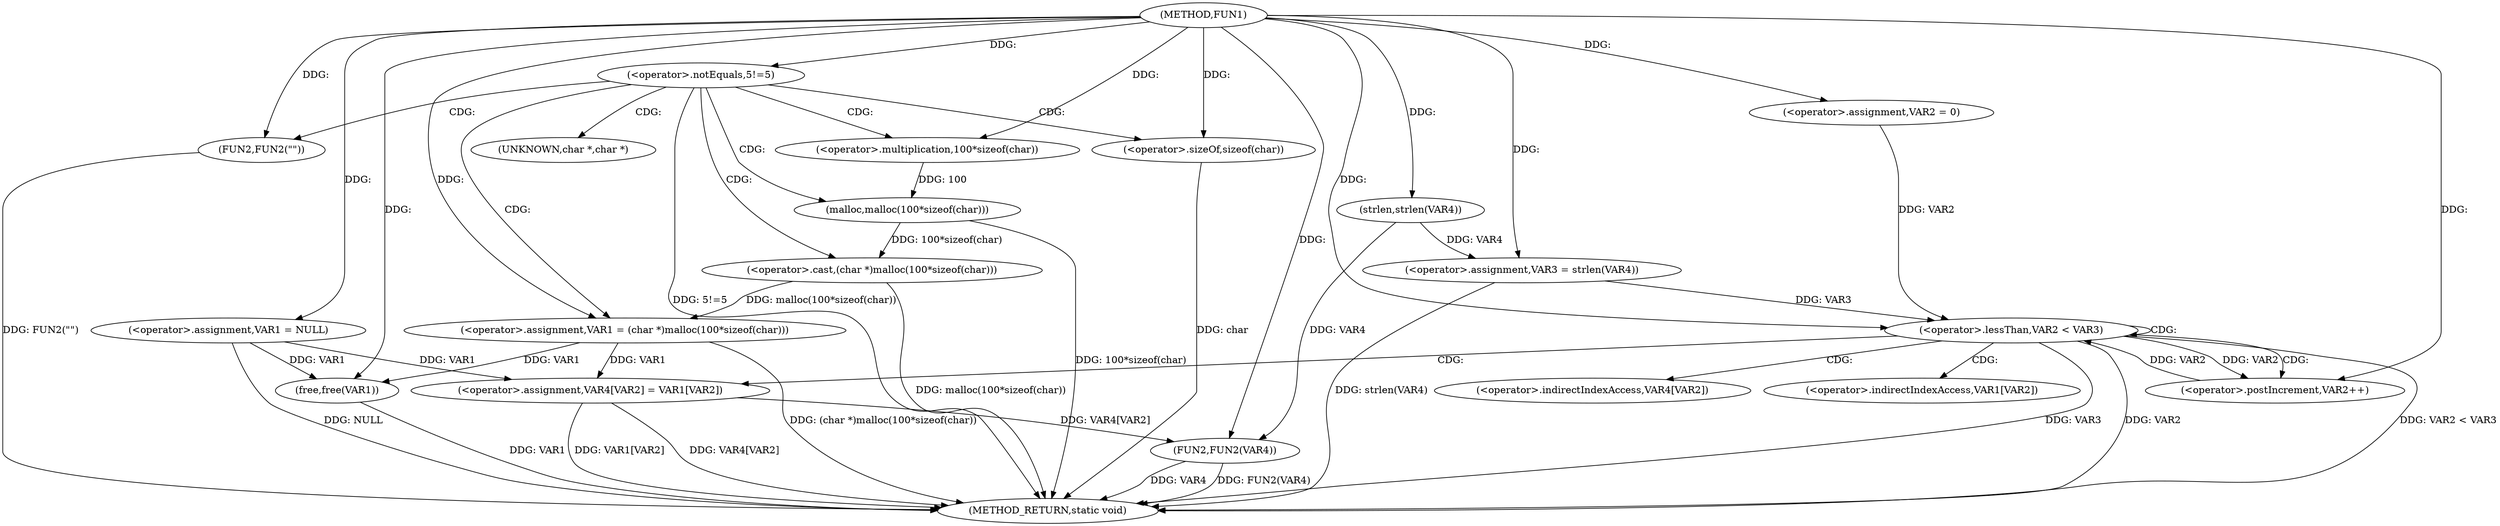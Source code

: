 digraph FUN1 {  
"1000100" [label = "(METHOD,FUN1)" ]
"1000153" [label = "(METHOD_RETURN,static void)" ]
"1000103" [label = "(<operator>.assignment,VAR1 = NULL)" ]
"1000107" [label = "(<operator>.notEquals,5!=5)" ]
"1000111" [label = "(FUN2,FUN2(\"\"))" ]
"1000115" [label = "(<operator>.assignment,VAR1 = (char *)malloc(100*sizeof(char)))" ]
"1000117" [label = "(<operator>.cast,(char *)malloc(100*sizeof(char)))" ]
"1000119" [label = "(malloc,malloc(100*sizeof(char)))" ]
"1000120" [label = "(<operator>.multiplication,100*sizeof(char))" ]
"1000122" [label = "(<operator>.sizeOf,sizeof(char))" ]
"1000128" [label = "(<operator>.assignment,VAR3 = strlen(VAR4))" ]
"1000130" [label = "(strlen,strlen(VAR4))" ]
"1000133" [label = "(<operator>.assignment,VAR2 = 0)" ]
"1000136" [label = "(<operator>.lessThan,VAR2 < VAR3)" ]
"1000139" [label = "(<operator>.postIncrement,VAR2++)" ]
"1000142" [label = "(<operator>.assignment,VAR4[VAR2] = VAR1[VAR2])" ]
"1000149" [label = "(FUN2,FUN2(VAR4))" ]
"1000151" [label = "(free,free(VAR1))" ]
"1000118" [label = "(UNKNOWN,char *,char *)" ]
"1000143" [label = "(<operator>.indirectIndexAccess,VAR4[VAR2])" ]
"1000146" [label = "(<operator>.indirectIndexAccess,VAR1[VAR2])" ]
  "1000115" -> "1000153"  [ label = "DDG: (char *)malloc(100*sizeof(char))"] 
  "1000128" -> "1000153"  [ label = "DDG: strlen(VAR4)"] 
  "1000103" -> "1000153"  [ label = "DDG: NULL"] 
  "1000151" -> "1000153"  [ label = "DDG: VAR1"] 
  "1000149" -> "1000153"  [ label = "DDG: FUN2(VAR4)"] 
  "1000119" -> "1000153"  [ label = "DDG: 100*sizeof(char)"] 
  "1000149" -> "1000153"  [ label = "DDG: VAR4"] 
  "1000117" -> "1000153"  [ label = "DDG: malloc(100*sizeof(char))"] 
  "1000142" -> "1000153"  [ label = "DDG: VAR1[VAR2]"] 
  "1000111" -> "1000153"  [ label = "DDG: FUN2(\"\")"] 
  "1000136" -> "1000153"  [ label = "DDG: VAR2"] 
  "1000107" -> "1000153"  [ label = "DDG: 5!=5"] 
  "1000122" -> "1000153"  [ label = "DDG: char"] 
  "1000142" -> "1000153"  [ label = "DDG: VAR4[VAR2]"] 
  "1000136" -> "1000153"  [ label = "DDG: VAR2 < VAR3"] 
  "1000136" -> "1000153"  [ label = "DDG: VAR3"] 
  "1000100" -> "1000103"  [ label = "DDG: "] 
  "1000100" -> "1000107"  [ label = "DDG: "] 
  "1000100" -> "1000111"  [ label = "DDG: "] 
  "1000117" -> "1000115"  [ label = "DDG: malloc(100*sizeof(char))"] 
  "1000100" -> "1000115"  [ label = "DDG: "] 
  "1000119" -> "1000117"  [ label = "DDG: 100*sizeof(char)"] 
  "1000120" -> "1000119"  [ label = "DDG: 100"] 
  "1000100" -> "1000120"  [ label = "DDG: "] 
  "1000100" -> "1000122"  [ label = "DDG: "] 
  "1000130" -> "1000128"  [ label = "DDG: VAR4"] 
  "1000100" -> "1000128"  [ label = "DDG: "] 
  "1000100" -> "1000130"  [ label = "DDG: "] 
  "1000100" -> "1000133"  [ label = "DDG: "] 
  "1000139" -> "1000136"  [ label = "DDG: VAR2"] 
  "1000133" -> "1000136"  [ label = "DDG: VAR2"] 
  "1000100" -> "1000136"  [ label = "DDG: "] 
  "1000128" -> "1000136"  [ label = "DDG: VAR3"] 
  "1000136" -> "1000139"  [ label = "DDG: VAR2"] 
  "1000100" -> "1000139"  [ label = "DDG: "] 
  "1000103" -> "1000142"  [ label = "DDG: VAR1"] 
  "1000115" -> "1000142"  [ label = "DDG: VAR1"] 
  "1000142" -> "1000149"  [ label = "DDG: VAR4[VAR2]"] 
  "1000130" -> "1000149"  [ label = "DDG: VAR4"] 
  "1000100" -> "1000149"  [ label = "DDG: "] 
  "1000103" -> "1000151"  [ label = "DDG: VAR1"] 
  "1000115" -> "1000151"  [ label = "DDG: VAR1"] 
  "1000100" -> "1000151"  [ label = "DDG: "] 
  "1000107" -> "1000119"  [ label = "CDG: "] 
  "1000107" -> "1000115"  [ label = "CDG: "] 
  "1000107" -> "1000120"  [ label = "CDG: "] 
  "1000107" -> "1000117"  [ label = "CDG: "] 
  "1000107" -> "1000118"  [ label = "CDG: "] 
  "1000107" -> "1000111"  [ label = "CDG: "] 
  "1000107" -> "1000122"  [ label = "CDG: "] 
  "1000136" -> "1000142"  [ label = "CDG: "] 
  "1000136" -> "1000139"  [ label = "CDG: "] 
  "1000136" -> "1000146"  [ label = "CDG: "] 
  "1000136" -> "1000143"  [ label = "CDG: "] 
  "1000136" -> "1000136"  [ label = "CDG: "] 
}
